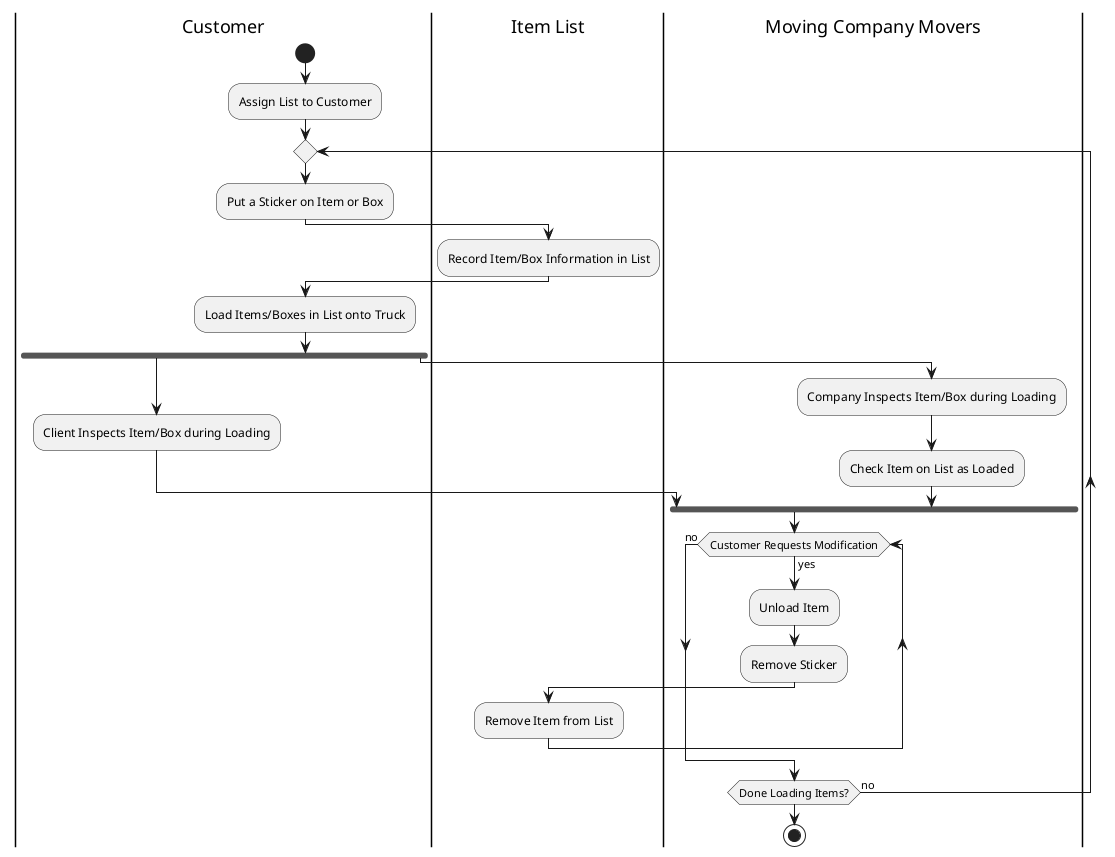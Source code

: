 @startuml

|Customer|
start
:Assign List to Customer;
repeat
  :Put a Sticker on Item or Box;
  |Item List|
  :Record Item/Box Information in List;
  |Customer|
  :Load Items/Boxes in List onto Truck;
  fork
    |Customer|
    :Client Inspects Item/Box during Loading;
  fork again
    |Moving Company Movers|
    :Company Inspects Item/Box during Loading;
    :Check Item on List as Loaded;
  end fork
  while (Customer Requests Modification) is (yes)
    |Moving Company Movers|
    :Unload Item;
    :Remove Sticker;
    |Item List|
    :Remove Item from List;
    |Moving Company Movers|

  endwhile (no)

repeat while (Done Loading Items?) is (no)

stop

@enduml
